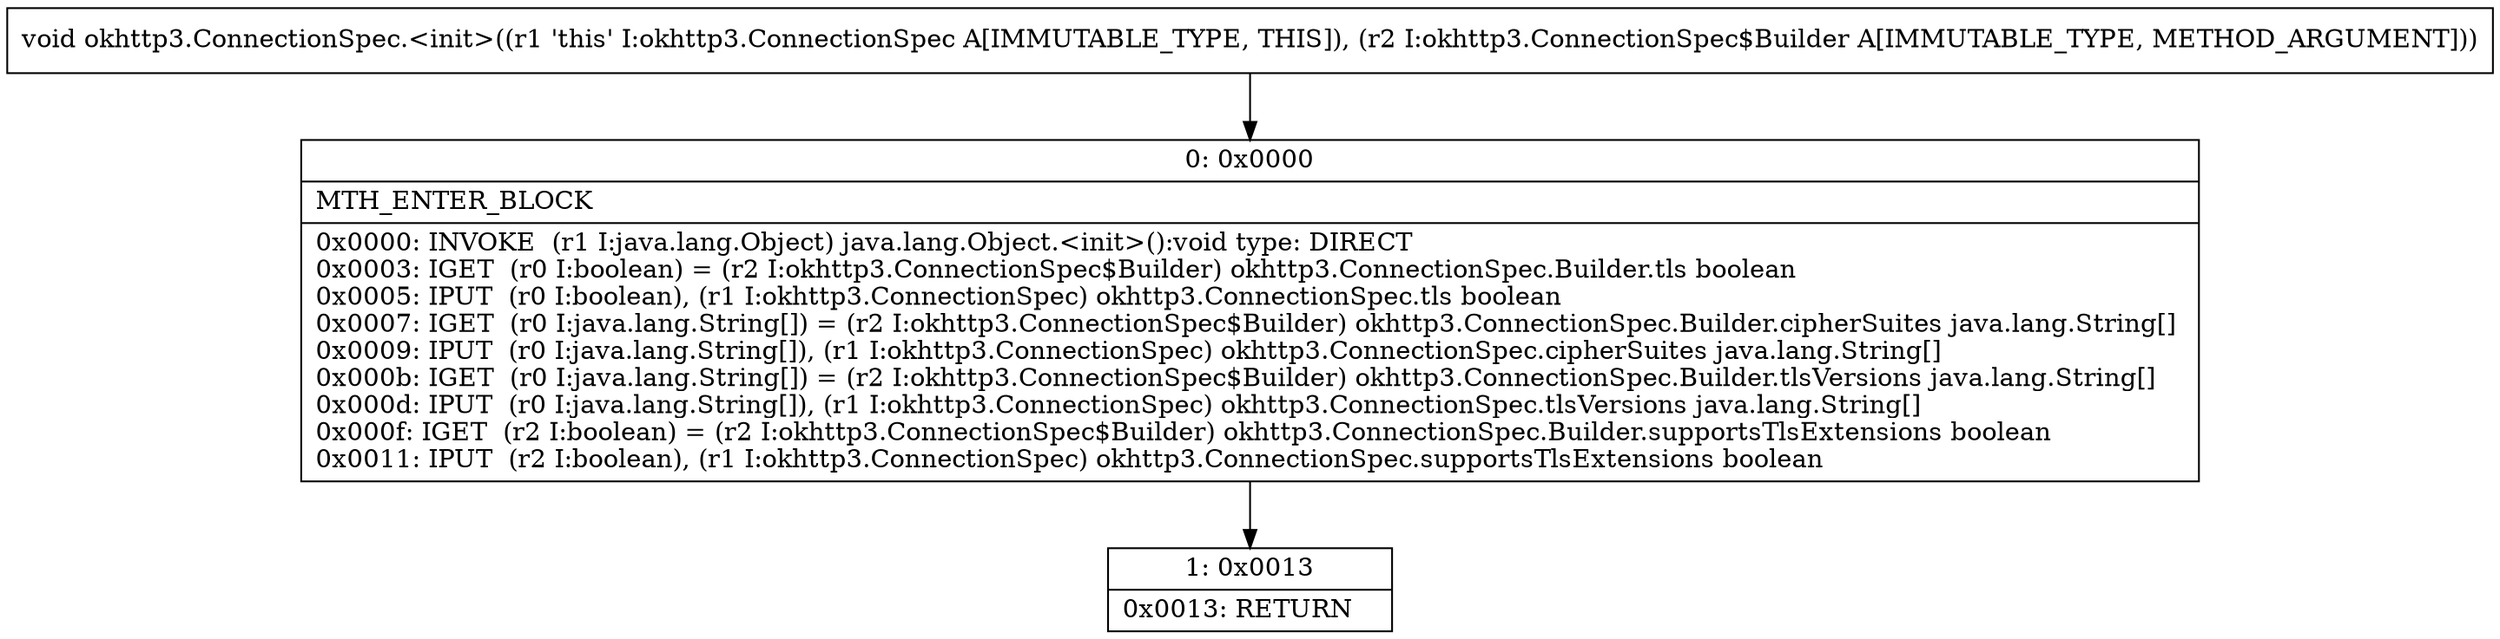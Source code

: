 digraph "CFG forokhttp3.ConnectionSpec.\<init\>(Lokhttp3\/ConnectionSpec$Builder;)V" {
Node_0 [shape=record,label="{0\:\ 0x0000|MTH_ENTER_BLOCK\l|0x0000: INVOKE  (r1 I:java.lang.Object) java.lang.Object.\<init\>():void type: DIRECT \l0x0003: IGET  (r0 I:boolean) = (r2 I:okhttp3.ConnectionSpec$Builder) okhttp3.ConnectionSpec.Builder.tls boolean \l0x0005: IPUT  (r0 I:boolean), (r1 I:okhttp3.ConnectionSpec) okhttp3.ConnectionSpec.tls boolean \l0x0007: IGET  (r0 I:java.lang.String[]) = (r2 I:okhttp3.ConnectionSpec$Builder) okhttp3.ConnectionSpec.Builder.cipherSuites java.lang.String[] \l0x0009: IPUT  (r0 I:java.lang.String[]), (r1 I:okhttp3.ConnectionSpec) okhttp3.ConnectionSpec.cipherSuites java.lang.String[] \l0x000b: IGET  (r0 I:java.lang.String[]) = (r2 I:okhttp3.ConnectionSpec$Builder) okhttp3.ConnectionSpec.Builder.tlsVersions java.lang.String[] \l0x000d: IPUT  (r0 I:java.lang.String[]), (r1 I:okhttp3.ConnectionSpec) okhttp3.ConnectionSpec.tlsVersions java.lang.String[] \l0x000f: IGET  (r2 I:boolean) = (r2 I:okhttp3.ConnectionSpec$Builder) okhttp3.ConnectionSpec.Builder.supportsTlsExtensions boolean \l0x0011: IPUT  (r2 I:boolean), (r1 I:okhttp3.ConnectionSpec) okhttp3.ConnectionSpec.supportsTlsExtensions boolean \l}"];
Node_1 [shape=record,label="{1\:\ 0x0013|0x0013: RETURN   \l}"];
MethodNode[shape=record,label="{void okhttp3.ConnectionSpec.\<init\>((r1 'this' I:okhttp3.ConnectionSpec A[IMMUTABLE_TYPE, THIS]), (r2 I:okhttp3.ConnectionSpec$Builder A[IMMUTABLE_TYPE, METHOD_ARGUMENT])) }"];
MethodNode -> Node_0;
Node_0 -> Node_1;
}

